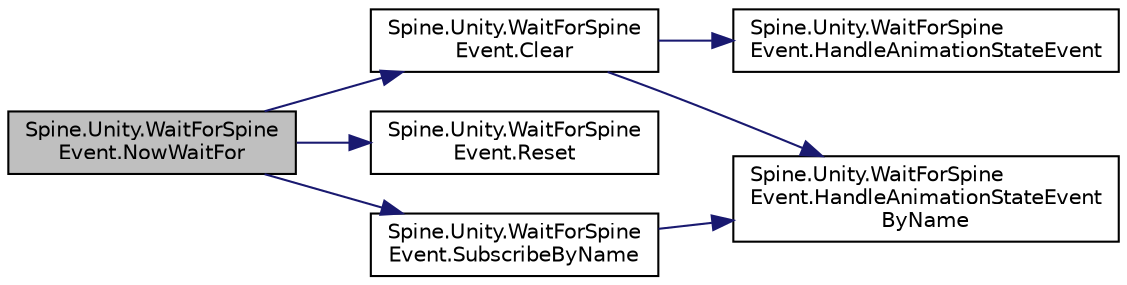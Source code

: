 digraph "Spine.Unity.WaitForSpineEvent.NowWaitFor"
{
 // LATEX_PDF_SIZE
  edge [fontname="Helvetica",fontsize="10",labelfontname="Helvetica",labelfontsize="10"];
  node [fontname="Helvetica",fontsize="10",shape=record];
  rankdir="LR";
  Node1 [label="Spine.Unity.WaitForSpine\lEvent.NowWaitFor",height=0.2,width=0.4,color="black", fillcolor="grey75", style="filled", fontcolor="black",tooltip=" "];
  Node1 -> Node2 [color="midnightblue",fontsize="10",style="solid",fontname="Helvetica"];
  Node2 [label="Spine.Unity.WaitForSpine\lEvent.Clear",height=0.2,width=0.4,color="black", fillcolor="white", style="filled",URL="$class_spine_1_1_unity_1_1_wait_for_spine_event.html#ab1098f872adc8abf3b67afa514510922",tooltip=" "];
  Node2 -> Node3 [color="midnightblue",fontsize="10",style="solid",fontname="Helvetica"];
  Node3 [label="Spine.Unity.WaitForSpine\lEvent.HandleAnimationStateEvent",height=0.2,width=0.4,color="black", fillcolor="white", style="filled",URL="$class_spine_1_1_unity_1_1_wait_for_spine_event.html#a9fb8c3c54a9bda01bbef2e7127e16467",tooltip=" "];
  Node2 -> Node4 [color="midnightblue",fontsize="10",style="solid",fontname="Helvetica"];
  Node4 [label="Spine.Unity.WaitForSpine\lEvent.HandleAnimationStateEvent\lByName",height=0.2,width=0.4,color="black", fillcolor="white", style="filled",URL="$class_spine_1_1_unity_1_1_wait_for_spine_event.html#a559114f633fff1c6d9050d42d31b01d7",tooltip=" "];
  Node1 -> Node5 [color="midnightblue",fontsize="10",style="solid",fontname="Helvetica"];
  Node5 [label="Spine.Unity.WaitForSpine\lEvent.Reset",height=0.2,width=0.4,color="black", fillcolor="white", style="filled",URL="$class_spine_1_1_unity_1_1_wait_for_spine_event.html#a88776dfe26abea87e581a82cf8f7a5d3",tooltip=" "];
  Node1 -> Node6 [color="midnightblue",fontsize="10",style="solid",fontname="Helvetica"];
  Node6 [label="Spine.Unity.WaitForSpine\lEvent.SubscribeByName",height=0.2,width=0.4,color="black", fillcolor="white", style="filled",URL="$class_spine_1_1_unity_1_1_wait_for_spine_event.html#ae0b62358c80c7f2ba6b732efdf8cdf1c",tooltip=" "];
  Node6 -> Node4 [color="midnightblue",fontsize="10",style="solid",fontname="Helvetica"];
}

